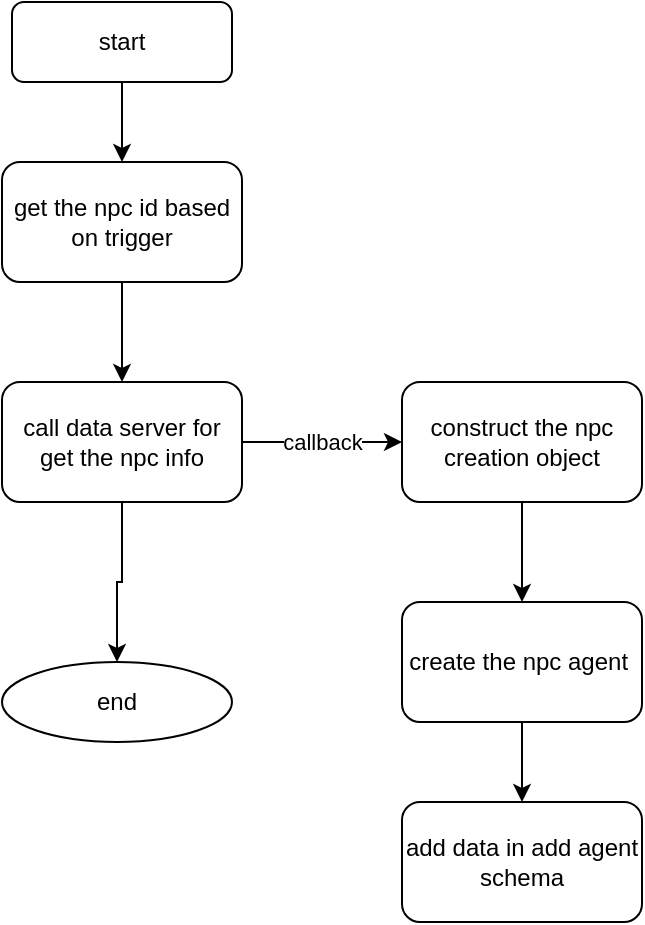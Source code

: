 <mxfile version="17.4.6" type="github">
  <diagram id="uUo48Kj_1ZPDXkym05pY" name="Page-1">
    <mxGraphModel dx="1038" dy="579" grid="1" gridSize="10" guides="1" tooltips="1" connect="1" arrows="1" fold="1" page="1" pageScale="1" pageWidth="850" pageHeight="1100" math="0" shadow="0">
      <root>
        <mxCell id="0" />
        <mxCell id="1" parent="0" />
        <mxCell id="zWPJDwOlED2R5KBya7v6-3" value="" style="edgeStyle=orthogonalEdgeStyle;rounded=0;orthogonalLoop=1;jettySize=auto;html=1;" edge="1" parent="1" source="zWPJDwOlED2R5KBya7v6-1" target="zWPJDwOlED2R5KBya7v6-2">
          <mxGeometry relative="1" as="geometry" />
        </mxCell>
        <mxCell id="zWPJDwOlED2R5KBya7v6-1" value="start" style="rounded=1;whiteSpace=wrap;html=1;" vertex="1" parent="1">
          <mxGeometry x="340" y="10" width="110" height="40" as="geometry" />
        </mxCell>
        <mxCell id="zWPJDwOlED2R5KBya7v6-5" value="" style="edgeStyle=orthogonalEdgeStyle;rounded=0;orthogonalLoop=1;jettySize=auto;html=1;" edge="1" parent="1" source="zWPJDwOlED2R5KBya7v6-2" target="zWPJDwOlED2R5KBya7v6-4">
          <mxGeometry relative="1" as="geometry" />
        </mxCell>
        <mxCell id="zWPJDwOlED2R5KBya7v6-2" value="get the npc id based on trigger" style="whiteSpace=wrap;html=1;rounded=1;" vertex="1" parent="1">
          <mxGeometry x="335" y="90" width="120" height="60" as="geometry" />
        </mxCell>
        <mxCell id="zWPJDwOlED2R5KBya7v6-7" value="callback" style="edgeStyle=orthogonalEdgeStyle;rounded=0;orthogonalLoop=1;jettySize=auto;html=1;" edge="1" parent="1" source="zWPJDwOlED2R5KBya7v6-4" target="zWPJDwOlED2R5KBya7v6-6">
          <mxGeometry relative="1" as="geometry" />
        </mxCell>
        <mxCell id="zWPJDwOlED2R5KBya7v6-15" value="" style="edgeStyle=orthogonalEdgeStyle;rounded=0;orthogonalLoop=1;jettySize=auto;html=1;" edge="1" parent="1" source="zWPJDwOlED2R5KBya7v6-4" target="zWPJDwOlED2R5KBya7v6-14">
          <mxGeometry relative="1" as="geometry" />
        </mxCell>
        <mxCell id="zWPJDwOlED2R5KBya7v6-4" value="call data server for get the npc info" style="whiteSpace=wrap;html=1;rounded=1;" vertex="1" parent="1">
          <mxGeometry x="335" y="200" width="120" height="60" as="geometry" />
        </mxCell>
        <mxCell id="zWPJDwOlED2R5KBya7v6-9" value="" style="edgeStyle=orthogonalEdgeStyle;rounded=0;orthogonalLoop=1;jettySize=auto;html=1;" edge="1" parent="1" source="zWPJDwOlED2R5KBya7v6-6" target="zWPJDwOlED2R5KBya7v6-8">
          <mxGeometry relative="1" as="geometry" />
        </mxCell>
        <mxCell id="zWPJDwOlED2R5KBya7v6-6" value="construct the npc creation object" style="whiteSpace=wrap;html=1;rounded=1;" vertex="1" parent="1">
          <mxGeometry x="535" y="200" width="120" height="60" as="geometry" />
        </mxCell>
        <mxCell id="zWPJDwOlED2R5KBya7v6-11" value="" style="edgeStyle=orthogonalEdgeStyle;rounded=0;orthogonalLoop=1;jettySize=auto;html=1;" edge="1" parent="1" source="zWPJDwOlED2R5KBya7v6-8" target="zWPJDwOlED2R5KBya7v6-10">
          <mxGeometry relative="1" as="geometry" />
        </mxCell>
        <mxCell id="zWPJDwOlED2R5KBya7v6-8" value="create the npc agent&amp;nbsp;" style="whiteSpace=wrap;html=1;rounded=1;" vertex="1" parent="1">
          <mxGeometry x="535" y="310" width="120" height="60" as="geometry" />
        </mxCell>
        <mxCell id="zWPJDwOlED2R5KBya7v6-10" value="add data in add agent schema" style="whiteSpace=wrap;html=1;rounded=1;" vertex="1" parent="1">
          <mxGeometry x="535" y="410" width="120" height="60" as="geometry" />
        </mxCell>
        <mxCell id="zWPJDwOlED2R5KBya7v6-14" value="end" style="ellipse;whiteSpace=wrap;html=1;rounded=1;" vertex="1" parent="1">
          <mxGeometry x="335" y="340" width="115" height="40" as="geometry" />
        </mxCell>
      </root>
    </mxGraphModel>
  </diagram>
</mxfile>
